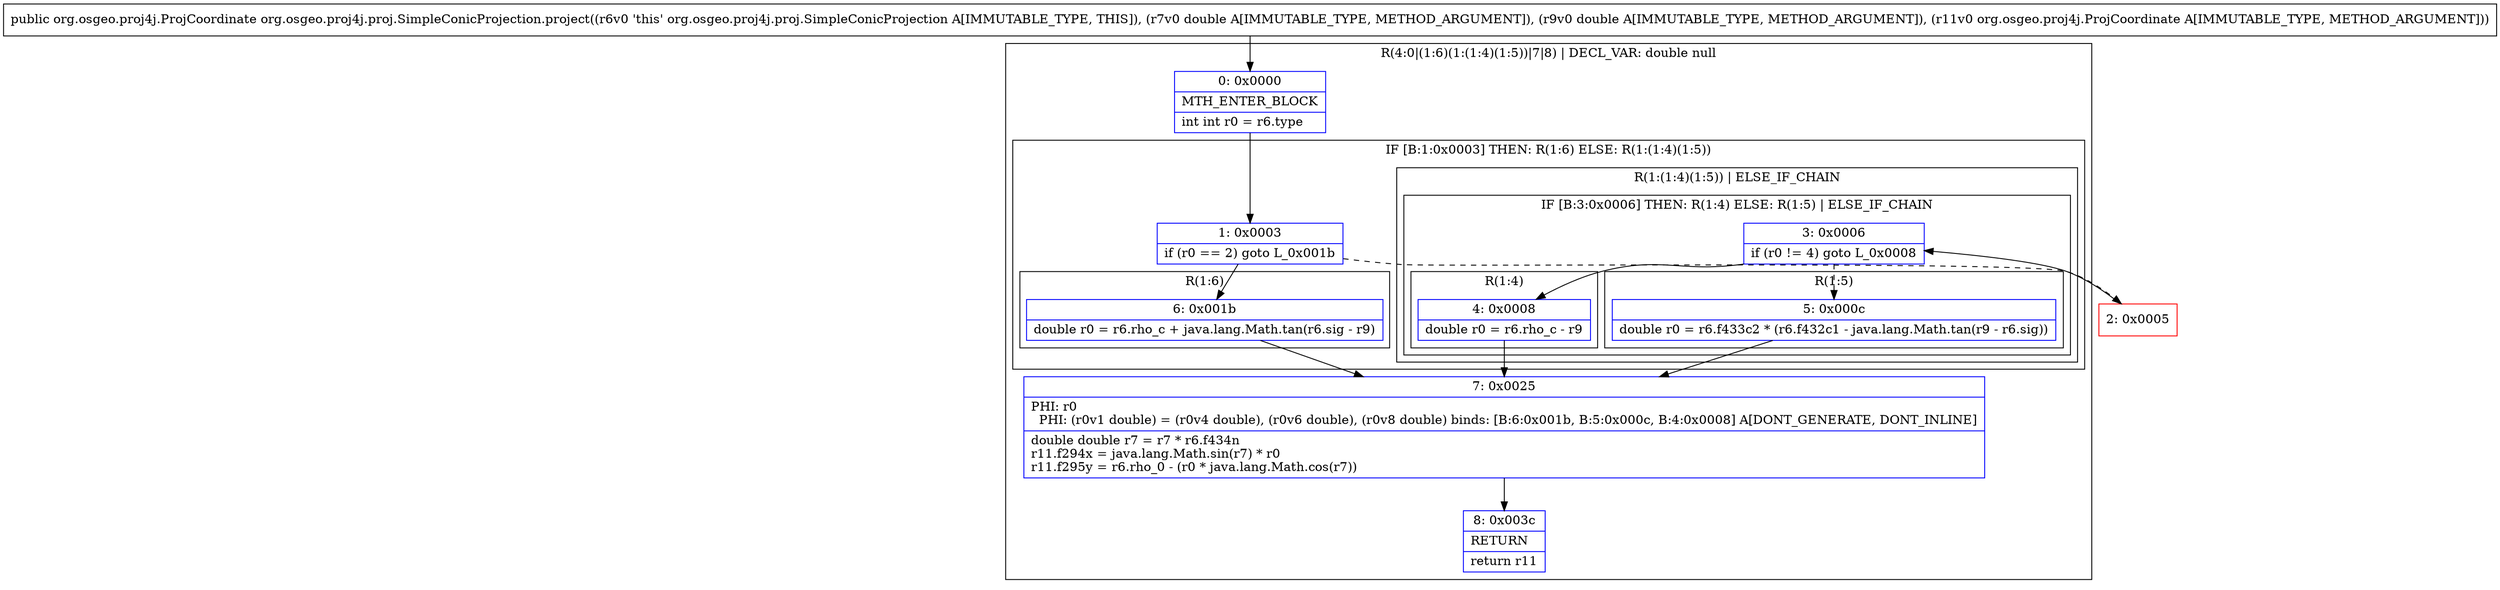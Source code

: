 digraph "CFG fororg.osgeo.proj4j.proj.SimpleConicProjection.project(DDLorg\/osgeo\/proj4j\/ProjCoordinate;)Lorg\/osgeo\/proj4j\/ProjCoordinate;" {
subgraph cluster_Region_881755747 {
label = "R(4:0|(1:6)(1:(1:4)(1:5))|7|8) | DECL_VAR: double null\l";
node [shape=record,color=blue];
Node_0 [shape=record,label="{0\:\ 0x0000|MTH_ENTER_BLOCK\l|int int r0 = r6.type\l}"];
subgraph cluster_IfRegion_68469550 {
label = "IF [B:1:0x0003] THEN: R(1:6) ELSE: R(1:(1:4)(1:5))";
node [shape=record,color=blue];
Node_1 [shape=record,label="{1\:\ 0x0003|if (r0 == 2) goto L_0x001b\l}"];
subgraph cluster_Region_524288823 {
label = "R(1:6)";
node [shape=record,color=blue];
Node_6 [shape=record,label="{6\:\ 0x001b|double r0 = r6.rho_c + java.lang.Math.tan(r6.sig \- r9)\l}"];
}
subgraph cluster_Region_224087328 {
label = "R(1:(1:4)(1:5)) | ELSE_IF_CHAIN\l";
node [shape=record,color=blue];
subgraph cluster_IfRegion_2104998090 {
label = "IF [B:3:0x0006] THEN: R(1:4) ELSE: R(1:5) | ELSE_IF_CHAIN\l";
node [shape=record,color=blue];
Node_3 [shape=record,label="{3\:\ 0x0006|if (r0 != 4) goto L_0x0008\l}"];
subgraph cluster_Region_2106758728 {
label = "R(1:4)";
node [shape=record,color=blue];
Node_4 [shape=record,label="{4\:\ 0x0008|double r0 = r6.rho_c \- r9\l}"];
}
subgraph cluster_Region_1606234914 {
label = "R(1:5)";
node [shape=record,color=blue];
Node_5 [shape=record,label="{5\:\ 0x000c|double r0 = r6.f433c2 * (r6.f432c1 \- java.lang.Math.tan(r9 \- r6.sig))\l}"];
}
}
}
}
Node_7 [shape=record,label="{7\:\ 0x0025|PHI: r0 \l  PHI: (r0v1 double) = (r0v4 double), (r0v6 double), (r0v8 double) binds: [B:6:0x001b, B:5:0x000c, B:4:0x0008] A[DONT_GENERATE, DONT_INLINE]\l|double double r7 = r7 * r6.f434n\lr11.f294x = java.lang.Math.sin(r7) * r0\lr11.f295y = r6.rho_0 \- (r0 * java.lang.Math.cos(r7))\l}"];
Node_8 [shape=record,label="{8\:\ 0x003c|RETURN\l|return r11\l}"];
}
Node_2 [shape=record,color=red,label="{2\:\ 0x0005}"];
MethodNode[shape=record,label="{public org.osgeo.proj4j.ProjCoordinate org.osgeo.proj4j.proj.SimpleConicProjection.project((r6v0 'this' org.osgeo.proj4j.proj.SimpleConicProjection A[IMMUTABLE_TYPE, THIS]), (r7v0 double A[IMMUTABLE_TYPE, METHOD_ARGUMENT]), (r9v0 double A[IMMUTABLE_TYPE, METHOD_ARGUMENT]), (r11v0 org.osgeo.proj4j.ProjCoordinate A[IMMUTABLE_TYPE, METHOD_ARGUMENT])) }"];
MethodNode -> Node_0;
Node_0 -> Node_1;
Node_1 -> Node_2[style=dashed];
Node_1 -> Node_6;
Node_6 -> Node_7;
Node_3 -> Node_4;
Node_3 -> Node_5[style=dashed];
Node_4 -> Node_7;
Node_5 -> Node_7;
Node_7 -> Node_8;
Node_2 -> Node_3;
}

